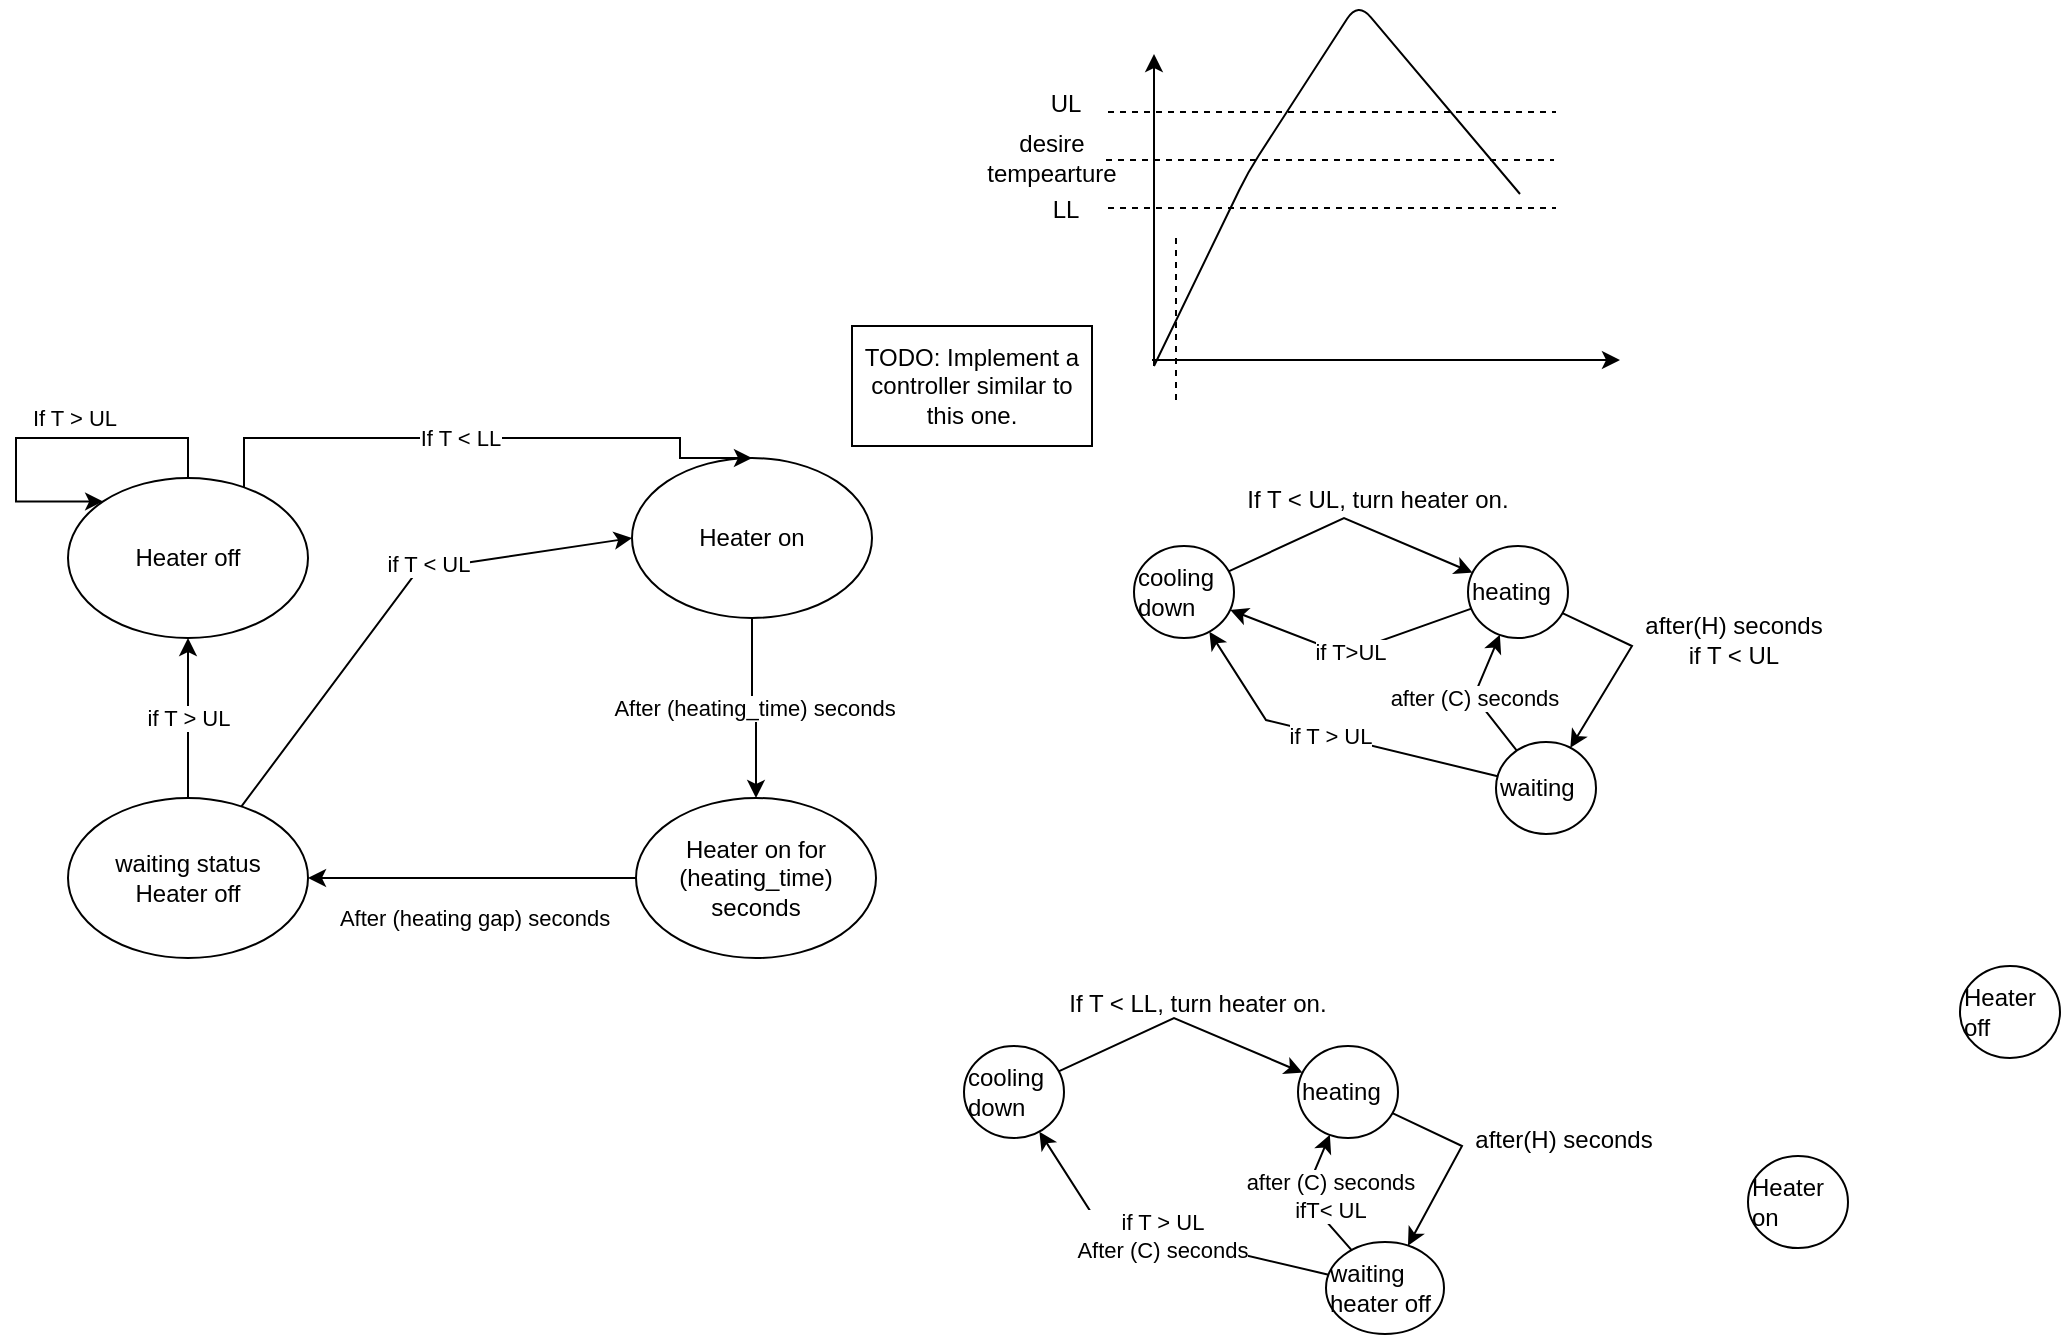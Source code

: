 <mxfile compressed="false" version="13.9.9" type="device">
  <diagram id="1IEk_Nb3fTFsxIXIZDjR" name="Page-1">
    <mxGraphModel dx="1705" dy="1072" grid="0" gridSize="10" guides="1" tooltips="1" connect="1" arrows="1" fold="1" page="0" pageScale="1" pageWidth="850" pageHeight="1100" math="1" shadow="0">
      <root>
        <mxCell id="0" />
        <mxCell id="1" parent="0" />
        <mxCell id="uW7ezQgV0k-P454FJZdh-2" value="" style="endArrow=classic;html=1;" parent="1" edge="1">
          <mxGeometry width="50" height="50" relative="1" as="geometry">
            <mxPoint x="20" y="-175" as="sourcePoint" />
            <mxPoint x="20" y="-331" as="targetPoint" />
          </mxGeometry>
        </mxCell>
        <mxCell id="uW7ezQgV0k-P454FJZdh-3" value="" style="endArrow=classic;html=1;" parent="1" edge="1">
          <mxGeometry width="50" height="50" relative="1" as="geometry">
            <mxPoint x="19" y="-178" as="sourcePoint" />
            <mxPoint x="253" y="-178" as="targetPoint" />
          </mxGeometry>
        </mxCell>
        <mxCell id="uW7ezQgV0k-P454FJZdh-4" value="" style="endArrow=none;html=1;" parent="1" edge="1">
          <mxGeometry width="50" height="50" relative="1" as="geometry">
            <mxPoint x="20" y="-175" as="sourcePoint" />
            <mxPoint x="203" y="-261" as="targetPoint" />
            <Array as="points">
              <mxPoint x="67" y="-272" />
              <mxPoint x="122" y="-357" />
            </Array>
          </mxGeometry>
        </mxCell>
        <mxCell id="uW7ezQgV0k-P454FJZdh-6" value="" style="endArrow=none;html=1;dashed=1;" parent="1" edge="1">
          <mxGeometry width="50" height="50" relative="1" as="geometry">
            <mxPoint x="-3" y="-302" as="sourcePoint" />
            <mxPoint x="221" y="-302" as="targetPoint" />
          </mxGeometry>
        </mxCell>
        <mxCell id="uW7ezQgV0k-P454FJZdh-7" value="" style="endArrow=none;html=1;dashed=1;" parent="1" edge="1">
          <mxGeometry width="50" height="50" relative="1" as="geometry">
            <mxPoint x="-3" y="-254.0" as="sourcePoint" />
            <mxPoint x="221" y="-254.0" as="targetPoint" />
          </mxGeometry>
        </mxCell>
        <mxCell id="uW7ezQgV0k-P454FJZdh-8" value="UL" style="text;html=1;strokeColor=none;fillColor=none;align=center;verticalAlign=middle;whiteSpace=wrap;rounded=0;" parent="1" vertex="1">
          <mxGeometry x="-44" y="-316" width="40" height="20" as="geometry" />
        </mxCell>
        <mxCell id="uW7ezQgV0k-P454FJZdh-10" value="LL" style="text;html=1;strokeColor=none;fillColor=none;align=center;verticalAlign=middle;whiteSpace=wrap;rounded=0;" parent="1" vertex="1">
          <mxGeometry x="-44" y="-263" width="40" height="20" as="geometry" />
        </mxCell>
        <mxCell id="uW7ezQgV0k-P454FJZdh-11" value="" style="endArrow=none;html=1;dashed=1;" parent="1" edge="1">
          <mxGeometry width="50" height="50" relative="1" as="geometry">
            <mxPoint x="31" y="-158" as="sourcePoint" />
            <mxPoint x="31" y="-239" as="targetPoint" />
          </mxGeometry>
        </mxCell>
        <mxCell id="uW7ezQgV0k-P454FJZdh-12" value="&lt;br&gt;If T &amp;lt; UL, turn heater on." style="text;html=1;strokeColor=none;fillColor=none;align=center;verticalAlign=middle;whiteSpace=wrap;rounded=0;" parent="1" vertex="1">
          <mxGeometry x="32" y="-129" width="200" height="26" as="geometry" />
        </mxCell>
        <mxCell id="uW7ezQgV0k-P454FJZdh-15" style="rounded=0;orthogonalLoop=1;jettySize=auto;html=1;" parent="1" source="uW7ezQgV0k-P454FJZdh-13" target="uW7ezQgV0k-P454FJZdh-14" edge="1">
          <mxGeometry relative="1" as="geometry">
            <Array as="points">
              <mxPoint x="115" y="-99" />
            </Array>
          </mxGeometry>
        </mxCell>
        <mxCell id="uW7ezQgV0k-P454FJZdh-13" value="cooling down" style="ellipse;whiteSpace=wrap;html=1;align=left;" parent="1" vertex="1">
          <mxGeometry x="10" y="-85" width="50" height="46" as="geometry" />
        </mxCell>
        <mxCell id="uW7ezQgV0k-P454FJZdh-16" style="edgeStyle=none;rounded=0;orthogonalLoop=1;jettySize=auto;html=1;" parent="1" source="uW7ezQgV0k-P454FJZdh-14" target="uW7ezQgV0k-P454FJZdh-19" edge="1">
          <mxGeometry relative="1" as="geometry">
            <mxPoint x="232" y="1" as="targetPoint" />
            <Array as="points">
              <mxPoint x="259" y="-35" />
            </Array>
          </mxGeometry>
        </mxCell>
        <mxCell id="uW7ezQgV0k-P454FJZdh-18" value="if T&amp;gt;UL" style="edgeStyle=none;rounded=0;orthogonalLoop=1;jettySize=auto;html=1;" parent="1" source="uW7ezQgV0k-P454FJZdh-14" target="uW7ezQgV0k-P454FJZdh-13" edge="1">
          <mxGeometry relative="1" as="geometry">
            <Array as="points">
              <mxPoint x="115" y="-31" />
            </Array>
          </mxGeometry>
        </mxCell>
        <mxCell id="uW7ezQgV0k-P454FJZdh-14" value="heating" style="ellipse;whiteSpace=wrap;html=1;align=left;" parent="1" vertex="1">
          <mxGeometry x="177" y="-85" width="50" height="46" as="geometry" />
        </mxCell>
        <mxCell id="uW7ezQgV0k-P454FJZdh-17" value="after(H) seconds&lt;br&gt;if T &amp;lt; UL" style="text;html=1;strokeColor=none;fillColor=none;align=center;verticalAlign=middle;whiteSpace=wrap;rounded=0;" parent="1" vertex="1">
          <mxGeometry x="262" y="-57" width="96" height="37" as="geometry" />
        </mxCell>
        <mxCell id="uW7ezQgV0k-P454FJZdh-20" value="if T &amp;gt; UL" style="edgeStyle=none;rounded=0;orthogonalLoop=1;jettySize=auto;html=1;" parent="1" source="uW7ezQgV0k-P454FJZdh-19" target="uW7ezQgV0k-P454FJZdh-13" edge="1">
          <mxGeometry relative="1" as="geometry">
            <Array as="points">
              <mxPoint x="76" y="2" />
            </Array>
          </mxGeometry>
        </mxCell>
        <mxCell id="uW7ezQgV0k-P454FJZdh-21" value="after (C) seconds" style="edgeStyle=none;rounded=0;orthogonalLoop=1;jettySize=auto;html=1;" parent="1" source="uW7ezQgV0k-P454FJZdh-19" target="uW7ezQgV0k-P454FJZdh-14" edge="1">
          <mxGeometry relative="1" as="geometry">
            <Array as="points">
              <mxPoint x="180" y="-10" />
            </Array>
          </mxGeometry>
        </mxCell>
        <mxCell id="uW7ezQgV0k-P454FJZdh-19" value="waiting" style="ellipse;whiteSpace=wrap;html=1;align=left;" parent="1" vertex="1">
          <mxGeometry x="191" y="13" width="50" height="46" as="geometry" />
        </mxCell>
        <mxCell id="uW7ezQgV0k-P454FJZdh-22" value="TODO: Implement a controller similar to this one." style="rounded=0;whiteSpace=wrap;html=1;align=center;" parent="1" vertex="1">
          <mxGeometry x="-131" y="-195" width="120" height="60" as="geometry" />
        </mxCell>
        <mxCell id="WONPmXsuv3CqbJoxk5cm-17" value="&lt;br&gt;If T &amp;lt; LL, turn heater on." style="text;html=1;strokeColor=none;fillColor=none;align=center;verticalAlign=middle;whiteSpace=wrap;rounded=0;" parent="1" vertex="1">
          <mxGeometry x="-58" y="123" width="200" height="26" as="geometry" />
        </mxCell>
        <mxCell id="WONPmXsuv3CqbJoxk5cm-18" style="rounded=0;orthogonalLoop=1;jettySize=auto;html=1;" parent="1" source="WONPmXsuv3CqbJoxk5cm-19" target="WONPmXsuv3CqbJoxk5cm-22" edge="1">
          <mxGeometry relative="1" as="geometry">
            <Array as="points">
              <mxPoint x="30" y="151" />
            </Array>
          </mxGeometry>
        </mxCell>
        <mxCell id="WONPmXsuv3CqbJoxk5cm-19" value="cooling down" style="ellipse;whiteSpace=wrap;html=1;align=left;" parent="1" vertex="1">
          <mxGeometry x="-75" y="165" width="50" height="46" as="geometry" />
        </mxCell>
        <mxCell id="WONPmXsuv3CqbJoxk5cm-20" style="edgeStyle=none;rounded=0;orthogonalLoop=1;jettySize=auto;html=1;" parent="1" source="WONPmXsuv3CqbJoxk5cm-22" target="WONPmXsuv3CqbJoxk5cm-26" edge="1">
          <mxGeometry relative="1" as="geometry">
            <mxPoint x="147" y="251" as="targetPoint" />
            <Array as="points">
              <mxPoint x="174" y="215" />
            </Array>
          </mxGeometry>
        </mxCell>
        <mxCell id="WONPmXsuv3CqbJoxk5cm-22" value="heating" style="ellipse;whiteSpace=wrap;html=1;align=left;" parent="1" vertex="1">
          <mxGeometry x="92" y="165" width="50" height="46" as="geometry" />
        </mxCell>
        <mxCell id="WONPmXsuv3CqbJoxk5cm-23" value="after(H) seconds" style="text;html=1;strokeColor=none;fillColor=none;align=center;verticalAlign=middle;whiteSpace=wrap;rounded=0;" parent="1" vertex="1">
          <mxGeometry x="177" y="193" width="96" height="37" as="geometry" />
        </mxCell>
        <mxCell id="WONPmXsuv3CqbJoxk5cm-24" value="if T &amp;gt; UL&lt;br&gt;After (C) seconds" style="edgeStyle=none;rounded=0;orthogonalLoop=1;jettySize=auto;html=1;" parent="1" source="WONPmXsuv3CqbJoxk5cm-26" target="WONPmXsuv3CqbJoxk5cm-19" edge="1">
          <mxGeometry relative="1" as="geometry">
            <Array as="points">
              <mxPoint x="-9" y="252" />
            </Array>
          </mxGeometry>
        </mxCell>
        <mxCell id="WONPmXsuv3CqbJoxk5cm-25" value="after (C) seconds&lt;br&gt;ifT&amp;lt; UL" style="edgeStyle=none;rounded=0;orthogonalLoop=1;jettySize=auto;html=1;" parent="1" source="WONPmXsuv3CqbJoxk5cm-26" target="WONPmXsuv3CqbJoxk5cm-22" edge="1">
          <mxGeometry x="-0.21" y="-10" relative="1" as="geometry">
            <Array as="points">
              <mxPoint x="95" y="240" />
            </Array>
            <mxPoint as="offset" />
          </mxGeometry>
        </mxCell>
        <mxCell id="WONPmXsuv3CqbJoxk5cm-26" value="waiting&lt;br&gt;heater off" style="ellipse;whiteSpace=wrap;html=1;align=left;" parent="1" vertex="1">
          <mxGeometry x="106" y="263" width="59" height="46" as="geometry" />
        </mxCell>
        <mxCell id="WONPmXsuv3CqbJoxk5cm-29" value="Heater on" style="ellipse;whiteSpace=wrap;html=1;align=left;" parent="1" vertex="1">
          <mxGeometry x="317" y="220" width="50" height="46" as="geometry" />
        </mxCell>
        <mxCell id="WONPmXsuv3CqbJoxk5cm-30" value="Heater off" style="ellipse;whiteSpace=wrap;html=1;align=left;" parent="1" vertex="1">
          <mxGeometry x="423" y="125" width="50" height="46" as="geometry" />
        </mxCell>
        <mxCell id="WONPmXsuv3CqbJoxk5cm-39" value="After (heating_time) seconds" style="edgeStyle=orthogonalEdgeStyle;rounded=0;orthogonalLoop=1;jettySize=auto;html=1;" parent="1" source="WONPmXsuv3CqbJoxk5cm-34" target="WONPmXsuv3CqbJoxk5cm-38" edge="1">
          <mxGeometry relative="1" as="geometry" />
        </mxCell>
        <mxCell id="WONPmXsuv3CqbJoxk5cm-34" value="Heater on" style="ellipse;whiteSpace=wrap;html=1;" parent="1" vertex="1">
          <mxGeometry x="-241" y="-129" width="120" height="80" as="geometry" />
        </mxCell>
        <mxCell id="WONPmXsuv3CqbJoxk5cm-36" style="edgeStyle=orthogonalEdgeStyle;rounded=0;orthogonalLoop=1;jettySize=auto;html=1;entryX=0.5;entryY=0;entryDx=0;entryDy=0;" parent="1" source="WONPmXsuv3CqbJoxk5cm-35" target="WONPmXsuv3CqbJoxk5cm-34" edge="1">
          <mxGeometry relative="1" as="geometry">
            <Array as="points">
              <mxPoint x="-435" y="-139" />
              <mxPoint x="-217" y="-139" />
            </Array>
          </mxGeometry>
        </mxCell>
        <mxCell id="WONPmXsuv3CqbJoxk5cm-37" value="If T &amp;lt; LL" style="edgeLabel;html=1;align=center;verticalAlign=middle;resizable=0;points=[];" parent="WONPmXsuv3CqbJoxk5cm-36" vertex="1" connectable="0">
          <mxGeometry x="-0.087" relative="1" as="geometry">
            <mxPoint as="offset" />
          </mxGeometry>
        </mxCell>
        <mxCell id="WONPmXsuv3CqbJoxk5cm-35" value="Heater off" style="ellipse;whiteSpace=wrap;html=1;" parent="1" vertex="1">
          <mxGeometry x="-523" y="-119" width="120" height="80" as="geometry" />
        </mxCell>
        <mxCell id="WONPmXsuv3CqbJoxk5cm-41" value="" style="edgeStyle=orthogonalEdgeStyle;rounded=0;orthogonalLoop=1;jettySize=auto;html=1;" parent="1" source="WONPmXsuv3CqbJoxk5cm-38" target="WONPmXsuv3CqbJoxk5cm-40" edge="1">
          <mxGeometry relative="1" as="geometry" />
        </mxCell>
        <mxCell id="WONPmXsuv3CqbJoxk5cm-43" value="After (heating gap) seconds" style="edgeLabel;html=1;align=center;verticalAlign=middle;resizable=0;points=[];" parent="WONPmXsuv3CqbJoxk5cm-41" vertex="1" connectable="0">
          <mxGeometry x="-0.217" y="2" relative="1" as="geometry">
            <mxPoint x="-16.86" y="18" as="offset" />
          </mxGeometry>
        </mxCell>
        <mxCell id="WONPmXsuv3CqbJoxk5cm-38" value="Heater on for (heating_time) seconds" style="ellipse;whiteSpace=wrap;html=1;" parent="1" vertex="1">
          <mxGeometry x="-239" y="41" width="120" height="80" as="geometry" />
        </mxCell>
        <mxCell id="WONPmXsuv3CqbJoxk5cm-42" value="if T &amp;gt; UL" style="edgeStyle=orthogonalEdgeStyle;rounded=0;orthogonalLoop=1;jettySize=auto;html=1;" parent="1" source="WONPmXsuv3CqbJoxk5cm-40" target="WONPmXsuv3CqbJoxk5cm-35" edge="1">
          <mxGeometry relative="1" as="geometry" />
        </mxCell>
        <mxCell id="WONPmXsuv3CqbJoxk5cm-46" style="rounded=0;orthogonalLoop=1;jettySize=auto;html=1;entryX=0;entryY=0.5;entryDx=0;entryDy=0;" parent="1" source="WONPmXsuv3CqbJoxk5cm-40" target="WONPmXsuv3CqbJoxk5cm-34" edge="1">
          <mxGeometry relative="1" as="geometry">
            <Array as="points">
              <mxPoint x="-348" y="-73" />
            </Array>
          </mxGeometry>
        </mxCell>
        <mxCell id="WONPmXsuv3CqbJoxk5cm-47" value="if T &amp;lt; UL" style="edgeLabel;html=1;align=center;verticalAlign=middle;resizable=0;points=[];" parent="WONPmXsuv3CqbJoxk5cm-46" vertex="1" connectable="0">
          <mxGeometry x="0.195" y="2" relative="1" as="geometry">
            <mxPoint as="offset" />
          </mxGeometry>
        </mxCell>
        <mxCell id="WONPmXsuv3CqbJoxk5cm-40" value="waiting status&lt;br&gt;Heater off" style="ellipse;whiteSpace=wrap;html=1;" parent="1" vertex="1">
          <mxGeometry x="-523" y="41" width="120" height="80" as="geometry" />
        </mxCell>
        <mxCell id="WONPmXsuv3CqbJoxk5cm-50" style="edgeStyle=orthogonalEdgeStyle;rounded=0;orthogonalLoop=1;jettySize=auto;html=1;entryX=0;entryY=0;entryDx=0;entryDy=0;" parent="1" source="WONPmXsuv3CqbJoxk5cm-35" target="WONPmXsuv3CqbJoxk5cm-35" edge="1">
          <mxGeometry relative="1" as="geometry">
            <Array as="points">
              <mxPoint x="-463" y="-139" />
              <mxPoint x="-549" y="-139" />
              <mxPoint x="-549" y="-107" />
            </Array>
          </mxGeometry>
        </mxCell>
        <mxCell id="WONPmXsuv3CqbJoxk5cm-51" value="If T &amp;gt; UL" style="edgeLabel;html=1;align=center;verticalAlign=middle;resizable=0;points=[];" parent="1" vertex="1" connectable="0">
          <mxGeometry x="-504.003" y="-161" as="geometry">
            <mxPoint x="-16" y="12" as="offset" />
          </mxGeometry>
        </mxCell>
        <mxCell id="sHxxSVYONc1eeJ-Whx1U-2" value="desire tempearture" style="text;html=1;strokeColor=none;fillColor=none;align=center;verticalAlign=middle;whiteSpace=wrap;rounded=0;" parent="1" vertex="1">
          <mxGeometry x="-51" y="-289" width="40" height="20" as="geometry" />
        </mxCell>
        <mxCell id="Rv4D4TJwXjX9h5X1JH9_-1" value="" style="endArrow=none;html=1;dashed=1;" edge="1" parent="1">
          <mxGeometry width="50" height="50" relative="1" as="geometry">
            <mxPoint x="-4" y="-278" as="sourcePoint" />
            <mxPoint x="220" y="-278" as="targetPoint" />
          </mxGeometry>
        </mxCell>
      </root>
    </mxGraphModel>
  </diagram>
</mxfile>

